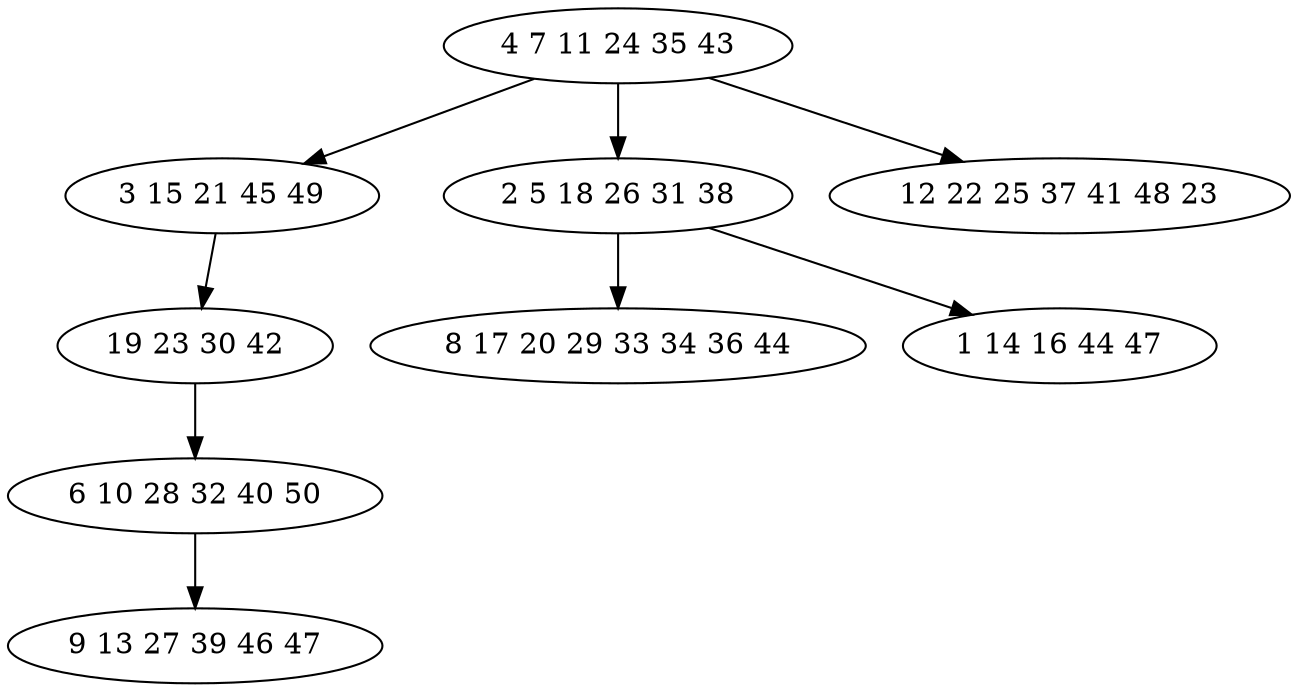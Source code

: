 digraph true_tree {
	"0" -> "1"
	"0" -> "2"
	"1" -> "3"
	"3" -> "4"
	"2" -> "5"
	"4" -> "6"
	"0" -> "7"
	"2" -> "8"
	"0" [label="4 7 11 24 35 43"];
	"1" [label="3 15 21 45 49"];
	"2" [label="2 5 18 26 31 38"];
	"3" [label="19 23 30 42"];
	"4" [label="6 10 28 32 40 50"];
	"5" [label="8 17 20 29 33 34 36 44"];
	"6" [label="9 13 27 39 46 47"];
	"7" [label="12 22 25 37 41 48 23"];
	"8" [label="1 14 16 44 47"];
}
